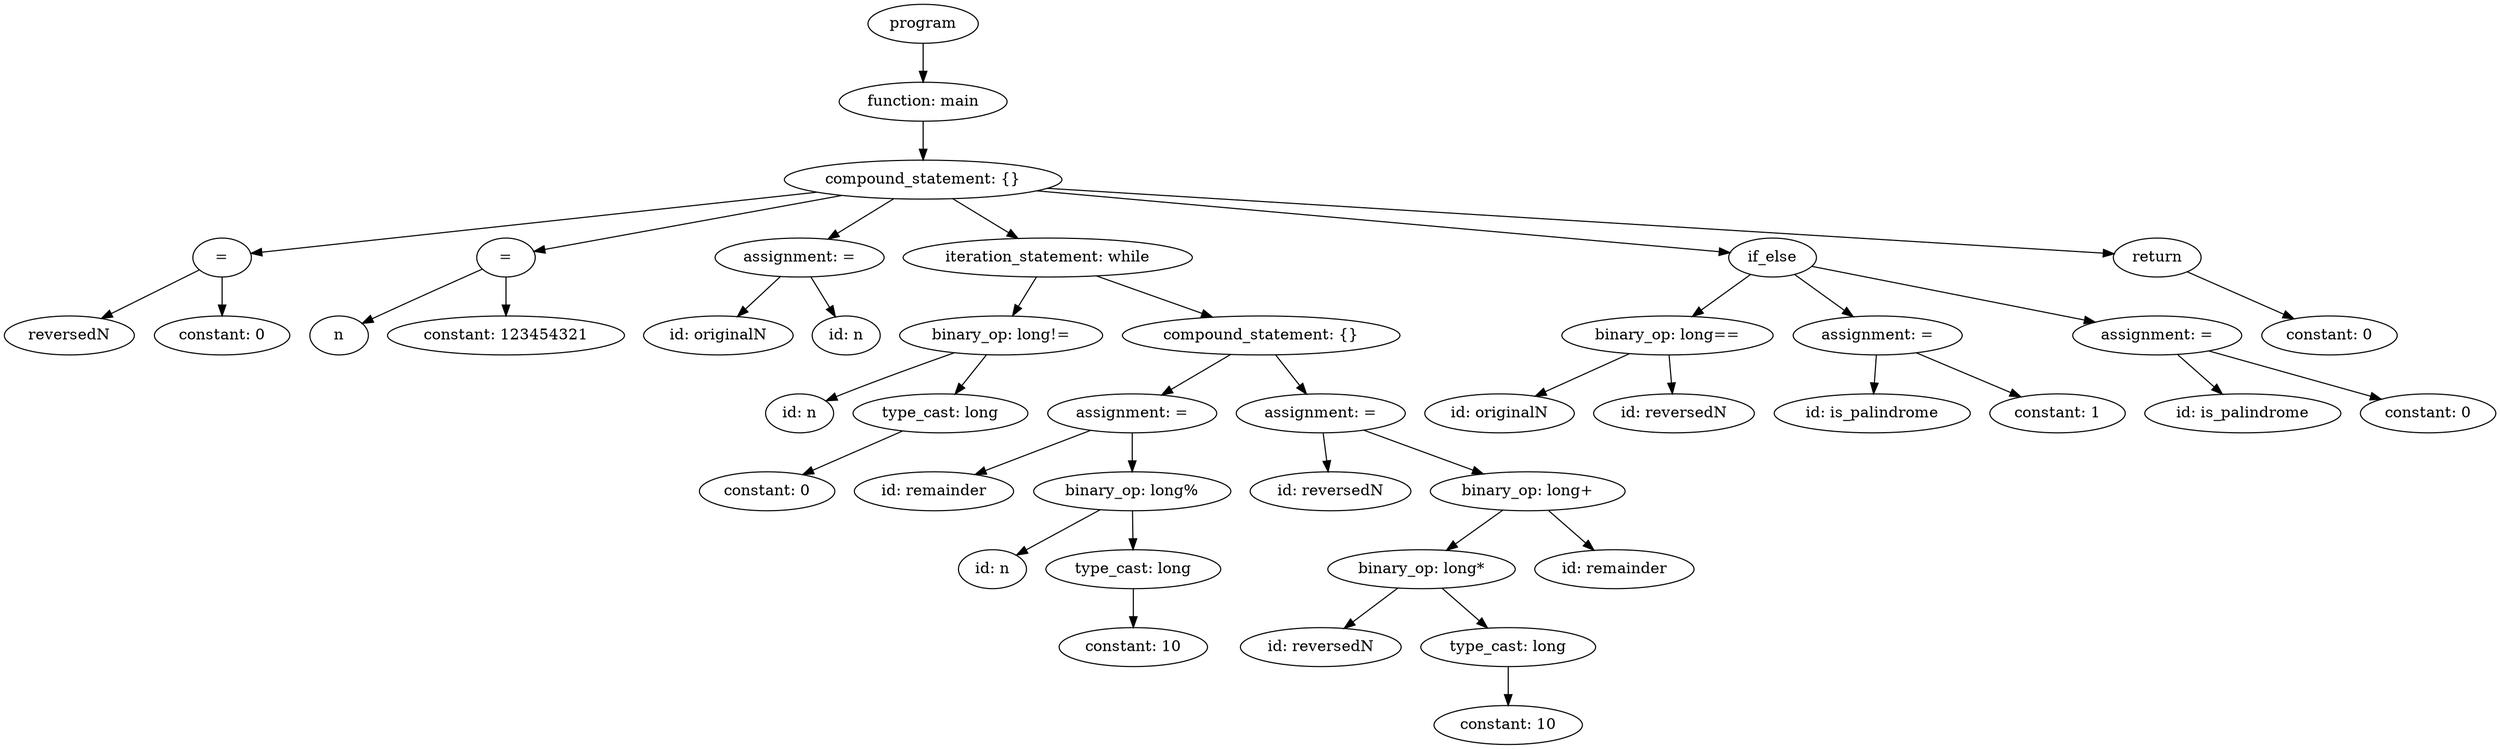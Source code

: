 strict digraph "" {
	graph [bb="0,0,2299.5,684"];
	node [label="\N"];
	59	[height=0.5,
		label=program,
		pos="848,666",
		width=1.4082];
	58	[height=0.5,
		label="function: main",
		pos="848,594",
		width=2.1528];
	59 -> 58	[pos="e,848,612.1 848,647.7 848,639.98 848,630.71 848,622.11"];
	57	[height=0.5,
		label="compound_statement: {}",
		pos="848,522",
		width=3.5566];
	58 -> 57	[pos="e,848,540.1 848,575.7 848,567.98 848,558.71 848,550.11"];
	7	[height=0.5,
		label="=",
		pos="201,450",
		width=0.75];
	57 -> 7	[pos="e,227.63,453.88 749.73,510.37 603.41,494.54 335.04,465.5 237.59,454.96"];
	16	[height=0.5,
		label="=",
		pos="463,450",
		width=0.75];
	57 -> 16	[pos="e,488.86,455.7 772.85,507.34 690.32,492.33 561.23,468.86 498.97,457.54"];
	19	[height=0.5,
		label="assignment: =",
		pos="734,450",
		width=2.1667];
	57 -> 19	[pos="e,760.3,467.15 820.69,504.23 805.24,494.75 785.75,482.78 769.17,472.6"];
	41	[height=0.5,
		label="iteration_statement: while",
		pos="963,450",
		width=3.7011];
	57 -> 41	[pos="e,935.54,467.71 875.25,504.41 890.61,495.06 909.99,483.27 926.63,473.14"];
	54	[height=0.5,
		label=if_else,
		pos="1632,450",
		width=1.125];
	57 -> 54	[pos="e,1592.8,454.5 952.92,511.63 1124.2,496.34 1457.3,466.6 1582.7,455.4"];
	56	[height=0.5,
		label=return,
		pos="1987,450",
		width=1.125];
	57 -> 56	[pos="e,1947.2,453.45 962.69,513.95 1206.2,498.98 1766.7,464.54 1937,454.07"];
	5	[height=0.5,
		label=reversedN,
		pos="60,378",
		width=1.6667];
	7 -> 5	[pos="e,89.617,393.7 179.89,438.52 158.54,427.92 125.05,411.3 98.889,398.31"];
	6	[height=0.5,
		label="constant: 0",
		pos="201,378",
		width=1.7361];
	7 -> 6	[pos="e,201,396.1 201,431.7 201,423.98 201,414.71 201,406.11"];
	14	[height=0.5,
		label=n,
		pos="309,378",
		width=0.75];
	16 -> 14	[pos="e,330.29,389.14 441.2,439.36 417.47,428.83 378.45,411.41 345,396 343.21,395.18 341.37,394.32 339.52,393.46"];
	15	[height=0.5,
		label="constant: 123454321",
		pos="463,378",
		width=3.0331];
	16 -> 15	[pos="e,463,396.1 463,431.7 463,423.98 463,414.71 463,406.11"];
	17	[height=0.5,
		label="id: originalN",
		pos="659,378",
		width=1.9167];
	19 -> 17	[pos="e,676.65,395.47 716.23,432.41 706.61,423.43 694.56,412.19 684.01,402.34"];
	18	[height=0.5,
		label="id: n",
		pos="777,378",
		width=0.86659];
	19 -> 18	[pos="e,766.98,395.31 744.41,432.05 749.61,423.59 756,413.19 761.74,403.84"];
	23	[height=0.5,
		label="binary_op: long!=",
		pos="920,378",
		width=2.5998];
	41 -> 23	[pos="e,930.61,396.28 952.59,432.05 947.59,423.92 941.5,414 935.94,404.94"];
	40	[height=0.5,
		label="compound_statement: {}",
		pos="1160,378",
		width=3.5566];
	41 -> 40	[pos="e,1115,394.98 1008.2,432.94 1037.1,422.67 1074.8,409.28 1105.4,398.42"];
	47	[height=0.5,
		label="binary_op: long==",
		pos="1535,378",
		width=2.7083];
	54 -> 47	[pos="e,1557.9,395.54 1611.4,434.15 1598.3,424.69 1581.1,412.25 1566.3,401.58"];
	50	[height=0.5,
		label="assignment: =",
		pos="1729,378",
		width=2.1667];
	54 -> 50	[pos="e,1706.4,395.29 1652.6,434.15 1665.8,424.63 1683.2,412.08 1698,401.36"];
	53	[height=0.5,
		label="assignment: =",
		pos="1987,378",
		width=2.1667];
	54 -> 53	[pos="e,1929.7,390.29 1668.3,441.84 1727.3,430.21 1844.8,407.03 1919.5,392.31"];
	55	[height=0.5,
		label="constant: 0",
		pos="2146,378",
		width=1.7361];
	56 -> 55	[pos="e,2113.1,393.47 2014.7,436.81 2039.3,425.97 2075.7,409.96 2103.9,397.54"];
	20	[height=0.5,
		label="id: n",
		pos="734,306",
		width=0.86659];
	23 -> 20	[pos="e,758.45,317.64 876.65,361.95 847.48,351.66 808.25,337.48 774,324 771.95,323.19 769.84,322.35 767.72,321.48"];
	22	[height=0.5,
		label="type_cast: long",
		pos="864,306",
		width=2.2387];
	23 -> 22	[pos="e,877.43,323.79 906.44,360.05 899.63,351.54 891.25,341.07 883.75,331.68"];
	29	[height=0.5,
		label="assignment: =",
		pos="1041,306",
		width=2.1667];
	40 -> 29	[pos="e,1068.2,322.99 1131.8,360.41 1115.4,350.77 1094.6,338.53 1077,328.19"];
	37	[height=0.5,
		label="assignment: =",
		pos="1215,306",
		width=2.1667];
	40 -> 37	[pos="e,1201.8,323.79 1173.3,360.05 1180,351.54 1188.2,341.07 1195.6,331.68"];
	45	[height=0.5,
		label="id: originalN",
		pos="1380,306",
		width=1.9167];
	47 -> 45	[pos="e,1412.9,321.86 1499.8,361.12 1476.8,350.72 1446.6,337.07 1422.3,326.08"];
	46	[height=0.5,
		label="id: reversedN",
		pos="1541,306",
		width=2.0582];
	47 -> 46	[pos="e,1539.5,324.1 1536.5,359.7 1537.1,351.98 1537.9,342.71 1538.7,334.11"];
	48	[height=0.5,
		label="id: is_palindrome",
		pos="1724,306",
		width=2.5139];
	50 -> 48	[pos="e,1725.2,324.1 1727.8,359.7 1727.2,351.98 1726.6,342.71 1725.9,334.11"];
	49	[height=0.5,
		label="constant: 1",
		pos="1895,306",
		width=1.7361];
	50 -> 49	[pos="e,1861.1,321.27 1764.6,361.98 1790.2,351.2 1824.8,336.62 1851.9,325.18"];
	51	[height=0.5,
		label="id: is_palindrome",
		pos="2066,306",
		width=2.5139];
	53 -> 51	[pos="e,2047.1,323.71 2005.7,360.41 2015.8,351.5 2028.4,340.36 2039.4,330.56"];
	52	[height=0.5,
		label="constant: 0",
		pos="2237,306",
		width=1.7361];
	53 -> 52	[pos="e,2193.7,319.11 2034.6,363.67 2077.3,351.72 2139.8,334.22 2184,321.83"];
	21	[height=0.5,
		label="constant: 0",
		pos="704,234",
		width=1.7361];
	22 -> 21	[pos="e,736.85,249.37 828.89,289.64 804.47,278.96 771.81,264.67 746.01,253.38"];
	24	[height=0.5,
		label="id: remainder",
		pos="858,234",
		width=2.0417];
	29 -> 24	[pos="e,896,249.53 1002.6,290.33 974.36,279.51 935.72,264.73 905.49,253.17"];
	28	[height=0.5,
		label="binary_op: long%",
		pos="1041,234",
		width=2.5278];
	29 -> 28	[pos="e,1041,252.1 1041,287.7 1041,279.98 1041,270.71 1041,262.11"];
	30	[height=0.5,
		label="id: reversedN",
		pos="1224,234",
		width=2.0582];
	37 -> 30	[pos="e,1221.8,252.1 1217.2,287.7 1218.2,279.98 1219.4,270.71 1220.5,262.11"];
	36	[height=0.5,
		label="binary_op: long+",
		pos="1406,234",
		width=2.4914];
	37 -> 36	[pos="e,1365,250.02 1255,290.33 1284.3,279.61 1324.1,265 1355.6,253.48"];
	25	[height=0.5,
		label="id: n",
		pos="912,162",
		width=0.86659];
	28 -> 25	[pos="e,934.21,175.05 1011.4,216.94 991.02,205.88 963.98,191.21 943.25,179.96"];
	27	[height=0.5,
		label="type_cast: long",
		pos="1042,162",
		width=2.2387];
	28 -> 27	[pos="e,1041.8,180.1 1041.2,215.7 1041.4,207.98 1041.5,198.71 1041.6,190.11"];
	34	[height=0.5,
		label="binary_op: long*",
		pos="1308,162",
		width=2.4028];
	36 -> 34	[pos="e,1331.1,179.47 1382.8,216.41 1369.8,207.17 1353.6,195.54 1339.5,185.49"];
	35	[height=0.5,
		label="id: remainder",
		pos="1486,162",
		width=2.0417];
	36 -> 35	[pos="e,1467.1,179.55 1425.4,216.05 1435.6,207.13 1448.2,196.06 1459.3,186.34"];
	26	[height=0.5,
		label="constant: 10",
		pos="1042,90",
		width=1.8957];
	27 -> 26	[pos="e,1042,108.1 1042,143.7 1042,135.98 1042,126.71 1042,118.11"];
	31	[height=0.5,
		label="id: reversedN",
		pos="1215,90",
		width=2.0582];
	34 -> 31	[pos="e,1236.6,107.23 1286,144.41 1273.6,135.1 1258,123.37 1244.6,113.27"];
	33	[height=0.5,
		label="type_cast: long",
		pos="1388,90",
		width=2.2387];
	34 -> 33	[pos="e,1368.9,107.71 1327,144.41 1337.1,135.5 1349.9,124.36 1361.1,114.56"];
	32	[height=0.5,
		label="constant: 10",
		pos="1388,18",
		width=1.8957];
	33 -> 32	[pos="e,1388,36.104 1388,71.697 1388,63.983 1388,54.712 1388,46.112"];
}
